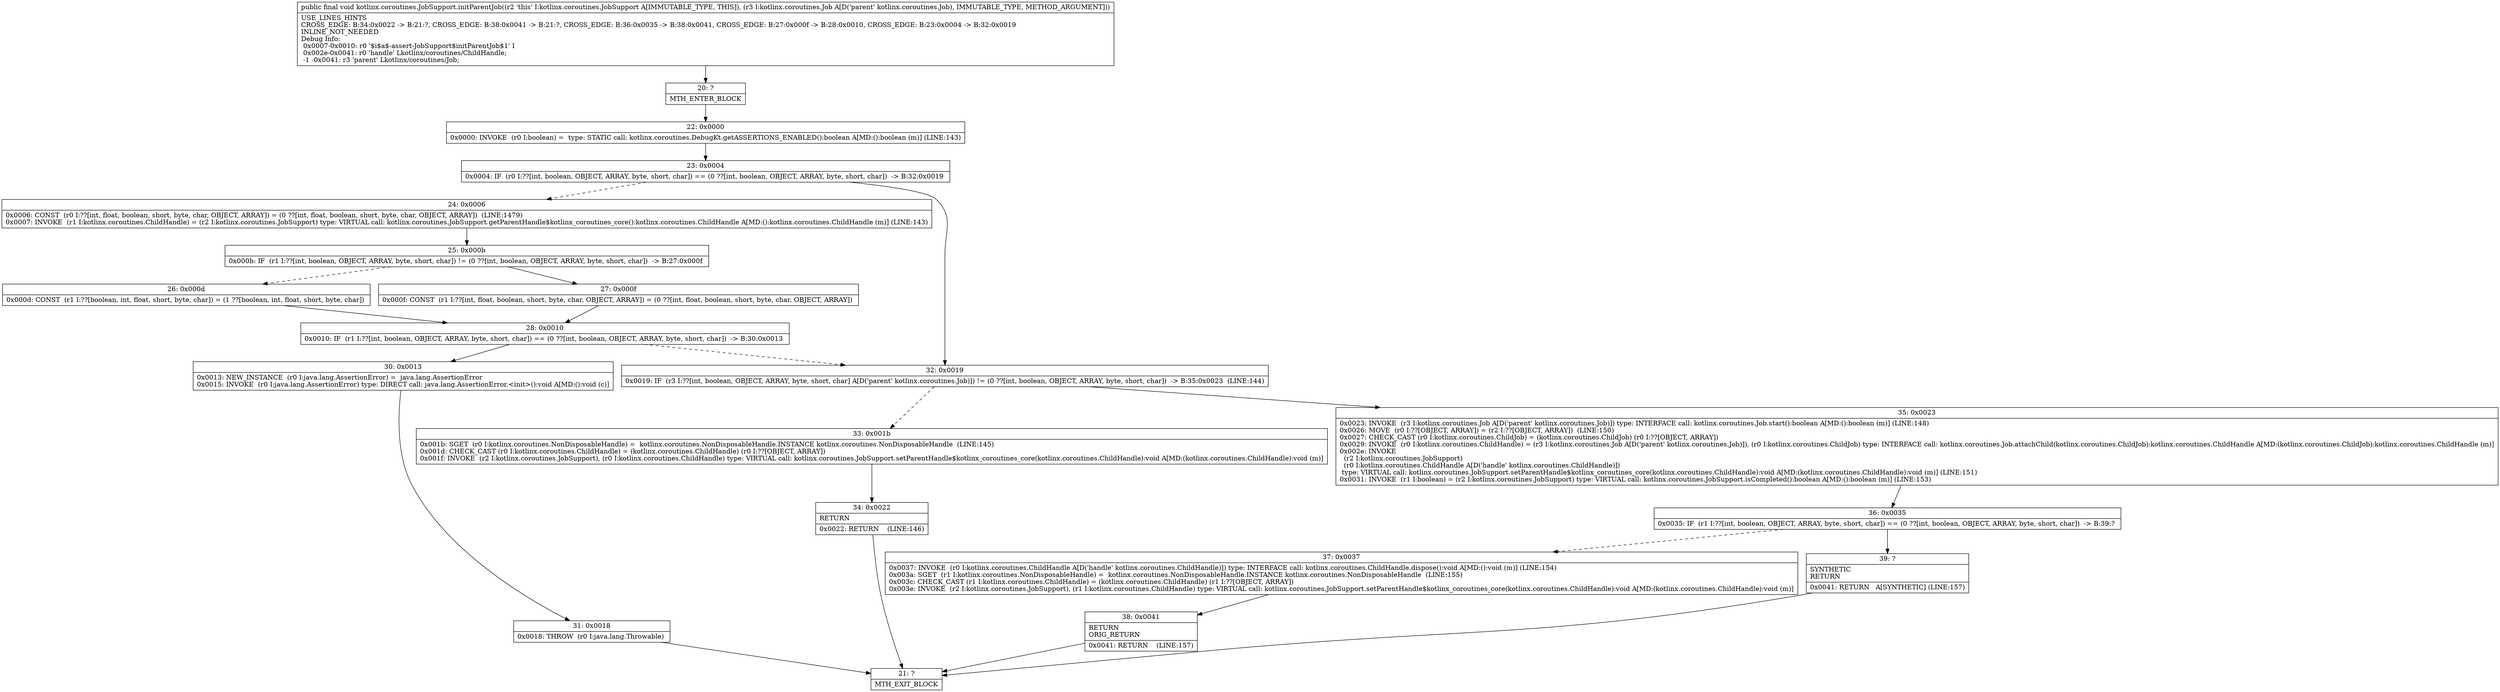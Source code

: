 digraph "CFG forkotlinx.coroutines.JobSupport.initParentJob(Lkotlinx\/coroutines\/Job;)V" {
Node_20 [shape=record,label="{20\:\ ?|MTH_ENTER_BLOCK\l}"];
Node_22 [shape=record,label="{22\:\ 0x0000|0x0000: INVOKE  (r0 I:boolean) =  type: STATIC call: kotlinx.coroutines.DebugKt.getASSERTIONS_ENABLED():boolean A[MD:():boolean (m)] (LINE:143)\l}"];
Node_23 [shape=record,label="{23\:\ 0x0004|0x0004: IF  (r0 I:??[int, boolean, OBJECT, ARRAY, byte, short, char]) == (0 ??[int, boolean, OBJECT, ARRAY, byte, short, char])  \-\> B:32:0x0019 \l}"];
Node_24 [shape=record,label="{24\:\ 0x0006|0x0006: CONST  (r0 I:??[int, float, boolean, short, byte, char, OBJECT, ARRAY]) = (0 ??[int, float, boolean, short, byte, char, OBJECT, ARRAY])  (LINE:1479)\l0x0007: INVOKE  (r1 I:kotlinx.coroutines.ChildHandle) = (r2 I:kotlinx.coroutines.JobSupport) type: VIRTUAL call: kotlinx.coroutines.JobSupport.getParentHandle$kotlinx_coroutines_core():kotlinx.coroutines.ChildHandle A[MD:():kotlinx.coroutines.ChildHandle (m)] (LINE:143)\l}"];
Node_25 [shape=record,label="{25\:\ 0x000b|0x000b: IF  (r1 I:??[int, boolean, OBJECT, ARRAY, byte, short, char]) != (0 ??[int, boolean, OBJECT, ARRAY, byte, short, char])  \-\> B:27:0x000f \l}"];
Node_26 [shape=record,label="{26\:\ 0x000d|0x000d: CONST  (r1 I:??[boolean, int, float, short, byte, char]) = (1 ??[boolean, int, float, short, byte, char]) \l}"];
Node_28 [shape=record,label="{28\:\ 0x0010|0x0010: IF  (r1 I:??[int, boolean, OBJECT, ARRAY, byte, short, char]) == (0 ??[int, boolean, OBJECT, ARRAY, byte, short, char])  \-\> B:30:0x0013 \l}"];
Node_30 [shape=record,label="{30\:\ 0x0013|0x0013: NEW_INSTANCE  (r0 I:java.lang.AssertionError) =  java.lang.AssertionError \l0x0015: INVOKE  (r0 I:java.lang.AssertionError) type: DIRECT call: java.lang.AssertionError.\<init\>():void A[MD:():void (c)]\l}"];
Node_31 [shape=record,label="{31\:\ 0x0018|0x0018: THROW  (r0 I:java.lang.Throwable) \l}"];
Node_21 [shape=record,label="{21\:\ ?|MTH_EXIT_BLOCK\l}"];
Node_27 [shape=record,label="{27\:\ 0x000f|0x000f: CONST  (r1 I:??[int, float, boolean, short, byte, char, OBJECT, ARRAY]) = (0 ??[int, float, boolean, short, byte, char, OBJECT, ARRAY]) \l}"];
Node_32 [shape=record,label="{32\:\ 0x0019|0x0019: IF  (r3 I:??[int, boolean, OBJECT, ARRAY, byte, short, char] A[D('parent' kotlinx.coroutines.Job)]) != (0 ??[int, boolean, OBJECT, ARRAY, byte, short, char])  \-\> B:35:0x0023  (LINE:144)\l}"];
Node_33 [shape=record,label="{33\:\ 0x001b|0x001b: SGET  (r0 I:kotlinx.coroutines.NonDisposableHandle) =  kotlinx.coroutines.NonDisposableHandle.INSTANCE kotlinx.coroutines.NonDisposableHandle  (LINE:145)\l0x001d: CHECK_CAST (r0 I:kotlinx.coroutines.ChildHandle) = (kotlinx.coroutines.ChildHandle) (r0 I:??[OBJECT, ARRAY]) \l0x001f: INVOKE  (r2 I:kotlinx.coroutines.JobSupport), (r0 I:kotlinx.coroutines.ChildHandle) type: VIRTUAL call: kotlinx.coroutines.JobSupport.setParentHandle$kotlinx_coroutines_core(kotlinx.coroutines.ChildHandle):void A[MD:(kotlinx.coroutines.ChildHandle):void (m)]\l}"];
Node_34 [shape=record,label="{34\:\ 0x0022|RETURN\l|0x0022: RETURN    (LINE:146)\l}"];
Node_35 [shape=record,label="{35\:\ 0x0023|0x0023: INVOKE  (r3 I:kotlinx.coroutines.Job A[D('parent' kotlinx.coroutines.Job)]) type: INTERFACE call: kotlinx.coroutines.Job.start():boolean A[MD:():boolean (m)] (LINE:148)\l0x0026: MOVE  (r0 I:??[OBJECT, ARRAY]) = (r2 I:??[OBJECT, ARRAY])  (LINE:150)\l0x0027: CHECK_CAST (r0 I:kotlinx.coroutines.ChildJob) = (kotlinx.coroutines.ChildJob) (r0 I:??[OBJECT, ARRAY]) \l0x0029: INVOKE  (r0 I:kotlinx.coroutines.ChildHandle) = (r3 I:kotlinx.coroutines.Job A[D('parent' kotlinx.coroutines.Job)]), (r0 I:kotlinx.coroutines.ChildJob) type: INTERFACE call: kotlinx.coroutines.Job.attachChild(kotlinx.coroutines.ChildJob):kotlinx.coroutines.ChildHandle A[MD:(kotlinx.coroutines.ChildJob):kotlinx.coroutines.ChildHandle (m)]\l0x002e: INVOKE  \l  (r2 I:kotlinx.coroutines.JobSupport)\l  (r0 I:kotlinx.coroutines.ChildHandle A[D('handle' kotlinx.coroutines.ChildHandle)])\l type: VIRTUAL call: kotlinx.coroutines.JobSupport.setParentHandle$kotlinx_coroutines_core(kotlinx.coroutines.ChildHandle):void A[MD:(kotlinx.coroutines.ChildHandle):void (m)] (LINE:151)\l0x0031: INVOKE  (r1 I:boolean) = (r2 I:kotlinx.coroutines.JobSupport) type: VIRTUAL call: kotlinx.coroutines.JobSupport.isCompleted():boolean A[MD:():boolean (m)] (LINE:153)\l}"];
Node_36 [shape=record,label="{36\:\ 0x0035|0x0035: IF  (r1 I:??[int, boolean, OBJECT, ARRAY, byte, short, char]) == (0 ??[int, boolean, OBJECT, ARRAY, byte, short, char])  \-\> B:39:? \l}"];
Node_37 [shape=record,label="{37\:\ 0x0037|0x0037: INVOKE  (r0 I:kotlinx.coroutines.ChildHandle A[D('handle' kotlinx.coroutines.ChildHandle)]) type: INTERFACE call: kotlinx.coroutines.ChildHandle.dispose():void A[MD:():void (m)] (LINE:154)\l0x003a: SGET  (r1 I:kotlinx.coroutines.NonDisposableHandle) =  kotlinx.coroutines.NonDisposableHandle.INSTANCE kotlinx.coroutines.NonDisposableHandle  (LINE:155)\l0x003c: CHECK_CAST (r1 I:kotlinx.coroutines.ChildHandle) = (kotlinx.coroutines.ChildHandle) (r1 I:??[OBJECT, ARRAY]) \l0x003e: INVOKE  (r2 I:kotlinx.coroutines.JobSupport), (r1 I:kotlinx.coroutines.ChildHandle) type: VIRTUAL call: kotlinx.coroutines.JobSupport.setParentHandle$kotlinx_coroutines_core(kotlinx.coroutines.ChildHandle):void A[MD:(kotlinx.coroutines.ChildHandle):void (m)]\l}"];
Node_38 [shape=record,label="{38\:\ 0x0041|RETURN\lORIG_RETURN\l|0x0041: RETURN    (LINE:157)\l}"];
Node_39 [shape=record,label="{39\:\ ?|SYNTHETIC\lRETURN\l|0x0041: RETURN   A[SYNTHETIC] (LINE:157)\l}"];
MethodNode[shape=record,label="{public final void kotlinx.coroutines.JobSupport.initParentJob((r2 'this' I:kotlinx.coroutines.JobSupport A[IMMUTABLE_TYPE, THIS]), (r3 I:kotlinx.coroutines.Job A[D('parent' kotlinx.coroutines.Job), IMMUTABLE_TYPE, METHOD_ARGUMENT]))  | USE_LINES_HINTS\lCROSS_EDGE: B:34:0x0022 \-\> B:21:?, CROSS_EDGE: B:38:0x0041 \-\> B:21:?, CROSS_EDGE: B:36:0x0035 \-\> B:38:0x0041, CROSS_EDGE: B:27:0x000f \-\> B:28:0x0010, CROSS_EDGE: B:23:0x0004 \-\> B:32:0x0019\lINLINE_NOT_NEEDED\lDebug Info:\l  0x0007\-0x0010: r0 '$i$a$\-assert\-JobSupport$initParentJob$1' I\l  0x002e\-0x0041: r0 'handle' Lkotlinx\/coroutines\/ChildHandle;\l  \-1 \-0x0041: r3 'parent' Lkotlinx\/coroutines\/Job;\l}"];
MethodNode -> Node_20;Node_20 -> Node_22;
Node_22 -> Node_23;
Node_23 -> Node_24[style=dashed];
Node_23 -> Node_32;
Node_24 -> Node_25;
Node_25 -> Node_26[style=dashed];
Node_25 -> Node_27;
Node_26 -> Node_28;
Node_28 -> Node_30;
Node_28 -> Node_32[style=dashed];
Node_30 -> Node_31;
Node_31 -> Node_21;
Node_27 -> Node_28;
Node_32 -> Node_33[style=dashed];
Node_32 -> Node_35;
Node_33 -> Node_34;
Node_34 -> Node_21;
Node_35 -> Node_36;
Node_36 -> Node_37[style=dashed];
Node_36 -> Node_39;
Node_37 -> Node_38;
Node_38 -> Node_21;
Node_39 -> Node_21;
}

